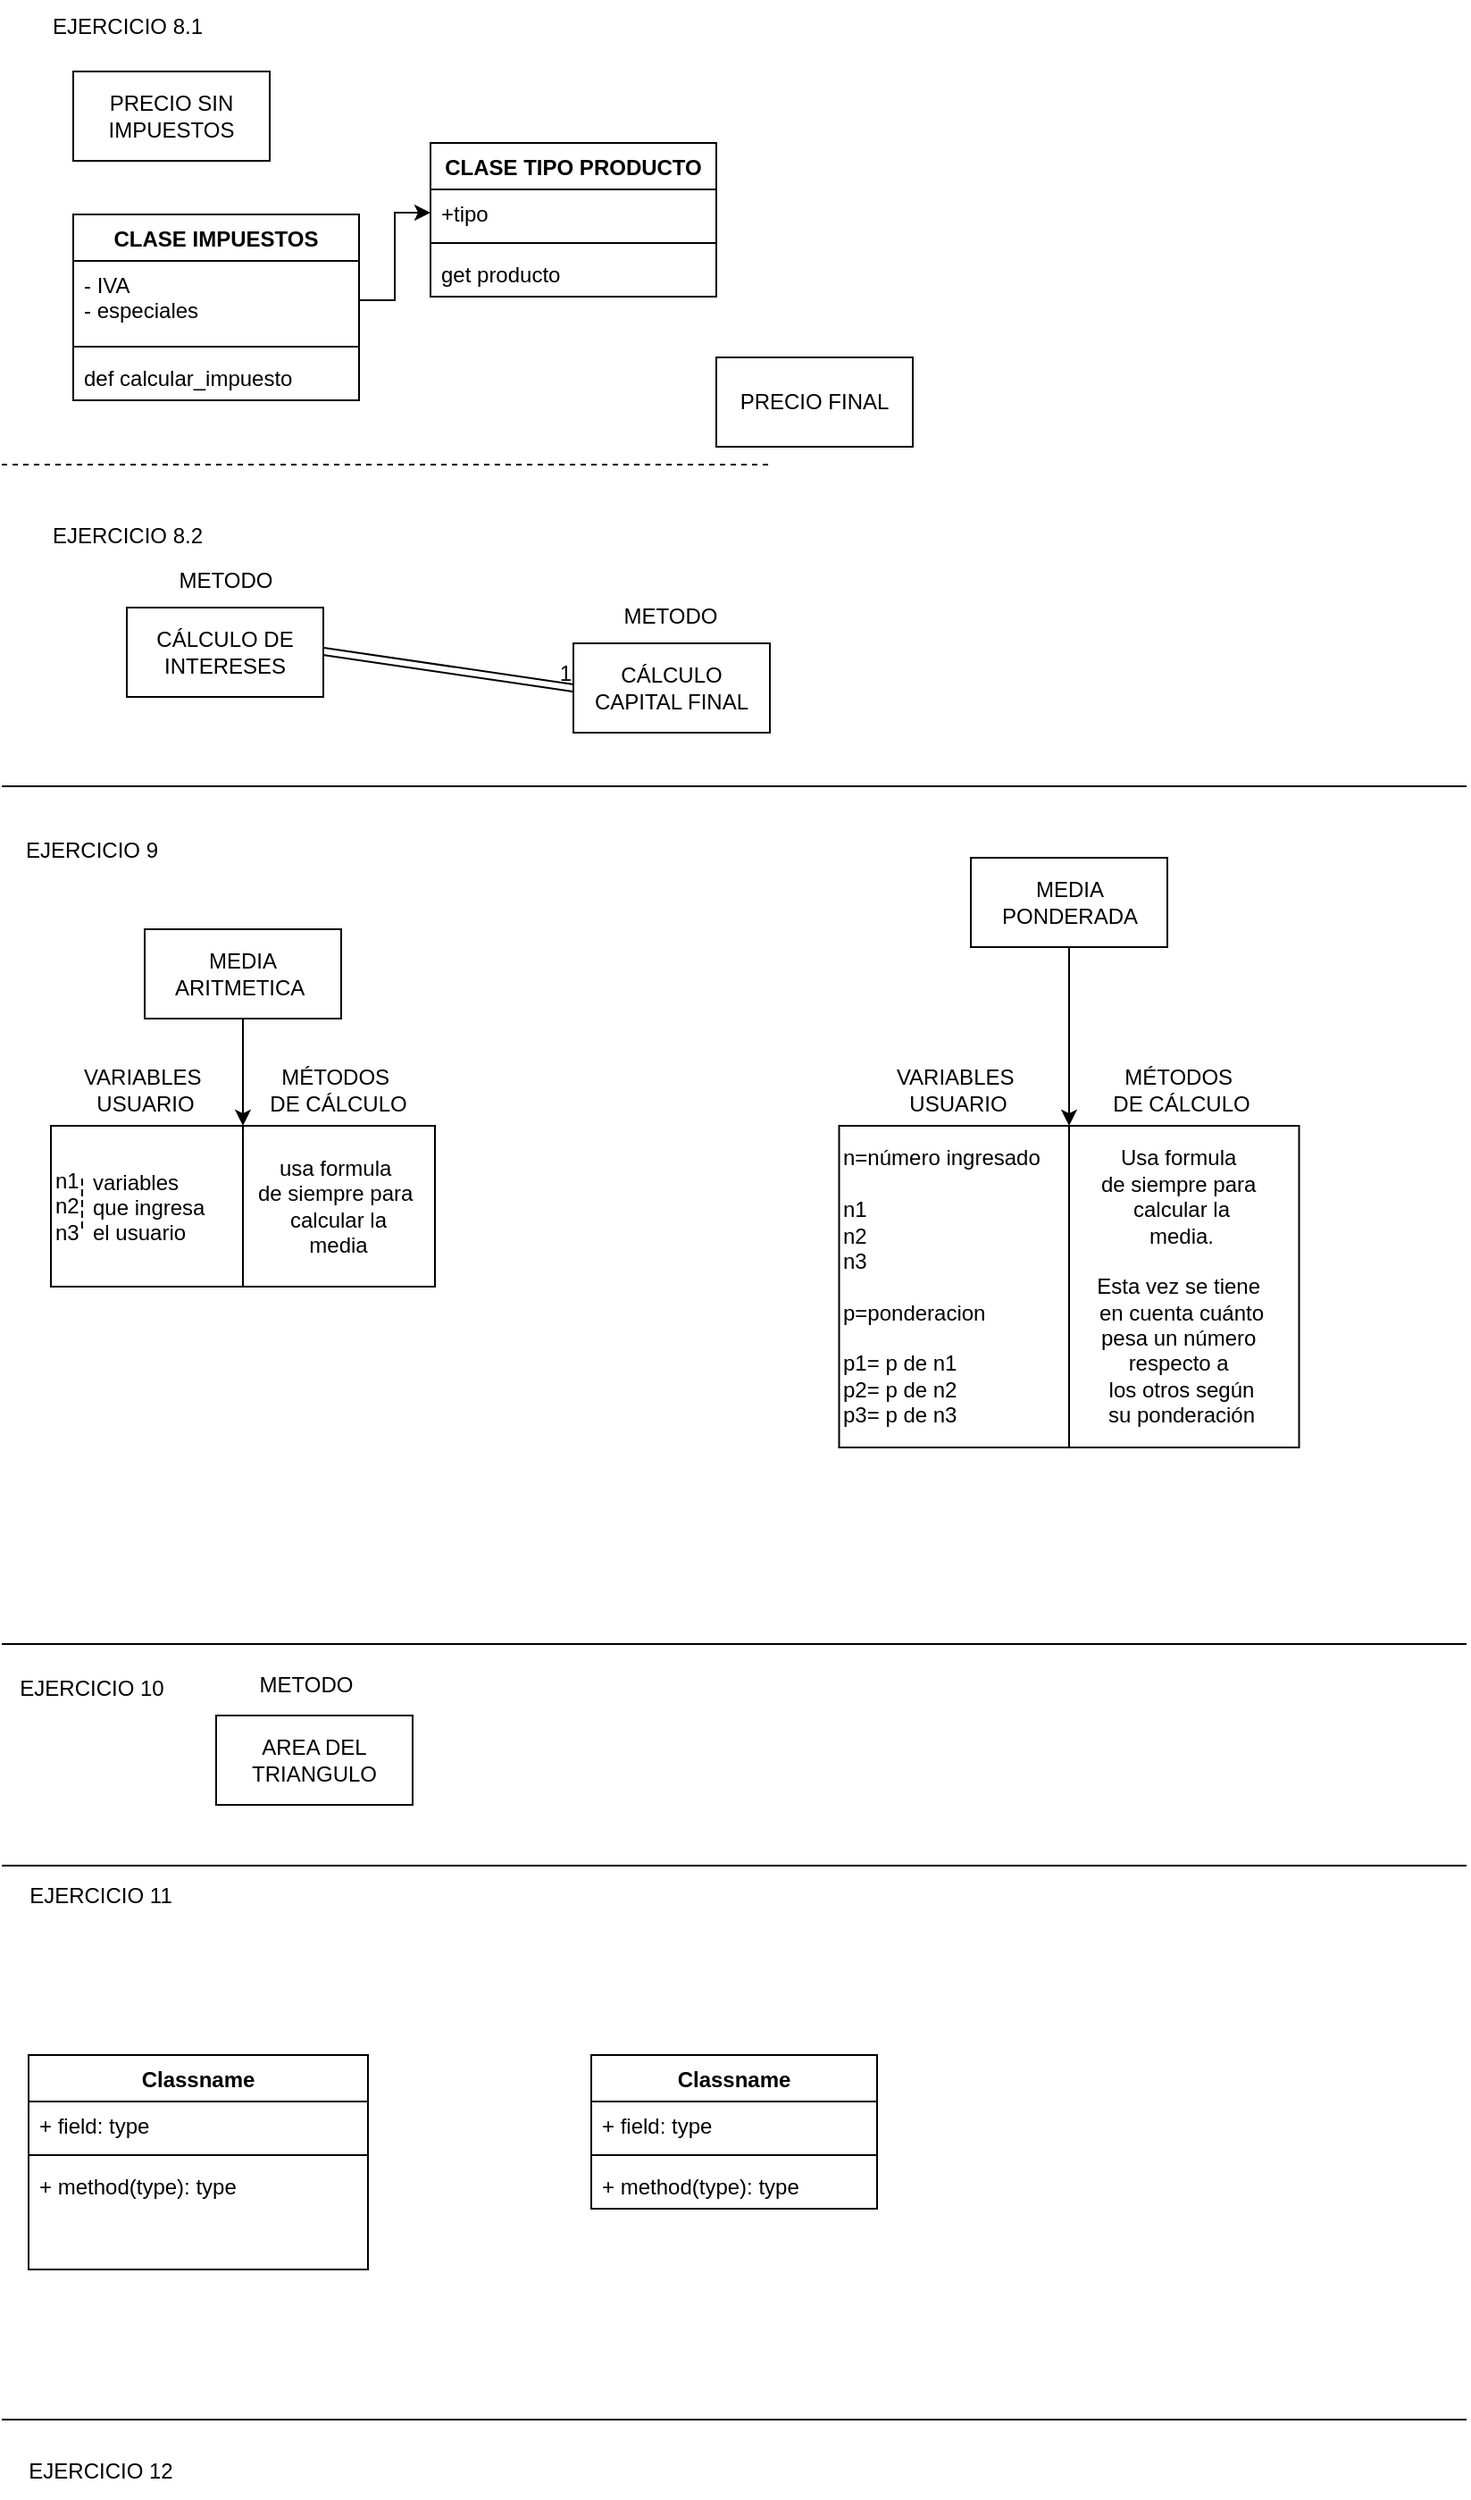 <mxfile version="24.0.7" type="device">
  <diagram name="Page-1" id="IvCbdYBVjy_68x4_csXh">
    <mxGraphModel dx="880" dy="468" grid="1" gridSize="10" guides="1" tooltips="1" connect="1" arrows="1" fold="1" page="1" pageScale="1" pageWidth="827" pageHeight="1169" math="0" shadow="0">
      <root>
        <mxCell id="0" />
        <mxCell id="1" parent="0" />
        <mxCell id="2B7xs8__H_0pHOlZBQyN-1" value="PRECIO FINAL" style="html=1;whiteSpace=wrap;" vertex="1" parent="1">
          <mxGeometry x="400" y="200" width="110" height="50" as="geometry" />
        </mxCell>
        <mxCell id="2B7xs8__H_0pHOlZBQyN-2" value="EJERCICIO 8.1" style="text;html=1;align=center;verticalAlign=middle;resizable=0;points=[];autosize=1;strokeColor=none;fillColor=none;" vertex="1" parent="1">
          <mxGeometry x="15" width="110" height="30" as="geometry" />
        </mxCell>
        <mxCell id="2B7xs8__H_0pHOlZBQyN-3" value="PRECIO SIN IMPUESTOS" style="html=1;whiteSpace=wrap;" vertex="1" parent="1">
          <mxGeometry x="40" y="40" width="110" height="50" as="geometry" />
        </mxCell>
        <mxCell id="2B7xs8__H_0pHOlZBQyN-4" value="CLASE IMPUESTOS" style="swimlane;fontStyle=1;align=center;verticalAlign=top;childLayout=stackLayout;horizontal=1;startSize=26;horizontalStack=0;resizeParent=1;resizeParentMax=0;resizeLast=0;collapsible=1;marginBottom=0;whiteSpace=wrap;html=1;" vertex="1" parent="1">
          <mxGeometry x="40" y="120" width="160" height="104" as="geometry" />
        </mxCell>
        <mxCell id="2B7xs8__H_0pHOlZBQyN-5" value="- IVA&lt;div&gt;- especiales&lt;/div&gt;" style="text;strokeColor=none;fillColor=none;align=left;verticalAlign=top;spacingLeft=4;spacingRight=4;overflow=hidden;rotatable=0;points=[[0,0.5],[1,0.5]];portConstraint=eastwest;whiteSpace=wrap;html=1;" vertex="1" parent="2B7xs8__H_0pHOlZBQyN-4">
          <mxGeometry y="26" width="160" height="44" as="geometry" />
        </mxCell>
        <mxCell id="2B7xs8__H_0pHOlZBQyN-6" value="" style="line;strokeWidth=1;fillColor=none;align=left;verticalAlign=middle;spacingTop=-1;spacingLeft=3;spacingRight=3;rotatable=0;labelPosition=right;points=[];portConstraint=eastwest;strokeColor=inherit;" vertex="1" parent="2B7xs8__H_0pHOlZBQyN-4">
          <mxGeometry y="70" width="160" height="8" as="geometry" />
        </mxCell>
        <mxCell id="2B7xs8__H_0pHOlZBQyN-7" value="def calcular_impuesto" style="text;strokeColor=none;fillColor=none;align=left;verticalAlign=top;spacingLeft=4;spacingRight=4;overflow=hidden;rotatable=0;points=[[0,0.5],[1,0.5]];portConstraint=eastwest;whiteSpace=wrap;html=1;" vertex="1" parent="2B7xs8__H_0pHOlZBQyN-4">
          <mxGeometry y="78" width="160" height="26" as="geometry" />
        </mxCell>
        <mxCell id="2B7xs8__H_0pHOlZBQyN-8" value="CLASE TIPO PRODUCTO" style="swimlane;fontStyle=1;align=center;verticalAlign=top;childLayout=stackLayout;horizontal=1;startSize=26;horizontalStack=0;resizeParent=1;resizeParentMax=0;resizeLast=0;collapsible=1;marginBottom=0;whiteSpace=wrap;html=1;" vertex="1" parent="1">
          <mxGeometry x="240" y="80" width="160" height="86" as="geometry" />
        </mxCell>
        <mxCell id="2B7xs8__H_0pHOlZBQyN-9" value="+tipo" style="text;strokeColor=none;fillColor=none;align=left;verticalAlign=top;spacingLeft=4;spacingRight=4;overflow=hidden;rotatable=0;points=[[0,0.5],[1,0.5]];portConstraint=eastwest;whiteSpace=wrap;html=1;" vertex="1" parent="2B7xs8__H_0pHOlZBQyN-8">
          <mxGeometry y="26" width="160" height="26" as="geometry" />
        </mxCell>
        <mxCell id="2B7xs8__H_0pHOlZBQyN-10" value="" style="line;strokeWidth=1;fillColor=none;align=left;verticalAlign=middle;spacingTop=-1;spacingLeft=3;spacingRight=3;rotatable=0;labelPosition=right;points=[];portConstraint=eastwest;strokeColor=inherit;" vertex="1" parent="2B7xs8__H_0pHOlZBQyN-8">
          <mxGeometry y="52" width="160" height="8" as="geometry" />
        </mxCell>
        <mxCell id="2B7xs8__H_0pHOlZBQyN-11" value="get producto" style="text;strokeColor=none;fillColor=none;align=left;verticalAlign=top;spacingLeft=4;spacingRight=4;overflow=hidden;rotatable=0;points=[[0,0.5],[1,0.5]];portConstraint=eastwest;whiteSpace=wrap;html=1;" vertex="1" parent="2B7xs8__H_0pHOlZBQyN-8">
          <mxGeometry y="60" width="160" height="26" as="geometry" />
        </mxCell>
        <mxCell id="2B7xs8__H_0pHOlZBQyN-12" style="edgeStyle=orthogonalEdgeStyle;rounded=0;orthogonalLoop=1;jettySize=auto;html=1;exitX=1;exitY=0.5;exitDx=0;exitDy=0;" edge="1" parent="1" source="2B7xs8__H_0pHOlZBQyN-5" target="2B7xs8__H_0pHOlZBQyN-9">
          <mxGeometry relative="1" as="geometry" />
        </mxCell>
        <mxCell id="2B7xs8__H_0pHOlZBQyN-13" value="EJERCICIO 8.2" style="text;html=1;align=center;verticalAlign=middle;resizable=0;points=[];autosize=1;strokeColor=none;fillColor=none;" vertex="1" parent="1">
          <mxGeometry x="15" y="285" width="110" height="30" as="geometry" />
        </mxCell>
        <mxCell id="2B7xs8__H_0pHOlZBQyN-14" value="CÁLCULO DE INTERESES" style="html=1;whiteSpace=wrap;" vertex="1" parent="1">
          <mxGeometry x="70" y="340" width="110" height="50" as="geometry" />
        </mxCell>
        <mxCell id="2B7xs8__H_0pHOlZBQyN-15" value="EJERCICIO 9&lt;div&gt;&lt;br&gt;&lt;/div&gt;" style="text;html=1;align=center;verticalAlign=middle;resizable=0;points=[];autosize=1;strokeColor=none;fillColor=none;" vertex="1" parent="1">
          <mxGeometry y="463" width="100" height="40" as="geometry" />
        </mxCell>
        <mxCell id="2B7xs8__H_0pHOlZBQyN-17" value="" style="endArrow=none;html=1;rounded=0;" edge="1" parent="1">
          <mxGeometry width="50" height="50" relative="1" as="geometry">
            <mxPoint y="440" as="sourcePoint" />
            <mxPoint x="820" y="440" as="targetPoint" />
          </mxGeometry>
        </mxCell>
        <mxCell id="2B7xs8__H_0pHOlZBQyN-18" value="" style="endArrow=none;dashed=1;html=1;rounded=0;" edge="1" parent="1">
          <mxGeometry width="50" height="50" relative="1" as="geometry">
            <mxPoint y="260" as="sourcePoint" />
            <mxPoint x="430" y="260" as="targetPoint" />
          </mxGeometry>
        </mxCell>
        <mxCell id="2B7xs8__H_0pHOlZBQyN-19" value="" style="endArrow=none;html=1;rounded=0;" edge="1" parent="1">
          <mxGeometry width="50" height="50" relative="1" as="geometry">
            <mxPoint y="920" as="sourcePoint" />
            <mxPoint x="820" y="920" as="targetPoint" />
          </mxGeometry>
        </mxCell>
        <mxCell id="2B7xs8__H_0pHOlZBQyN-20" value="EJERCICIO 10" style="text;html=1;align=center;verticalAlign=middle;resizable=0;points=[];autosize=1;strokeColor=none;fillColor=none;" vertex="1" parent="1">
          <mxGeometry y="930" width="100" height="30" as="geometry" />
        </mxCell>
        <mxCell id="2B7xs8__H_0pHOlZBQyN-21" value="CÁLCULO CAPITAL FINAL" style="html=1;whiteSpace=wrap;" vertex="1" parent="1">
          <mxGeometry x="320" y="360" width="110" height="50" as="geometry" />
        </mxCell>
        <mxCell id="2B7xs8__H_0pHOlZBQyN-28" style="edgeStyle=orthogonalEdgeStyle;rounded=0;orthogonalLoop=1;jettySize=auto;html=1;exitX=0.5;exitY=1;exitDx=0;exitDy=0;entryX=0.5;entryY=0;entryDx=0;entryDy=0;" edge="1" parent="1" source="2B7xs8__H_0pHOlZBQyN-22" target="2B7xs8__H_0pHOlZBQyN-24">
          <mxGeometry relative="1" as="geometry" />
        </mxCell>
        <mxCell id="2B7xs8__H_0pHOlZBQyN-22" value="MEDIA ARITMETICA&amp;nbsp;" style="html=1;whiteSpace=wrap;" vertex="1" parent="1">
          <mxGeometry x="80" y="520" width="110" height="50" as="geometry" />
        </mxCell>
        <mxCell id="2B7xs8__H_0pHOlZBQyN-29" style="edgeStyle=orthogonalEdgeStyle;rounded=0;orthogonalLoop=1;jettySize=auto;html=1;exitX=0.5;exitY=1;exitDx=0;exitDy=0;entryX=0.5;entryY=0;entryDx=0;entryDy=0;" edge="1" parent="1" source="2B7xs8__H_0pHOlZBQyN-23" target="2B7xs8__H_0pHOlZBQyN-34">
          <mxGeometry relative="1" as="geometry">
            <mxPoint x="560" y="600" as="targetPoint" />
          </mxGeometry>
        </mxCell>
        <mxCell id="2B7xs8__H_0pHOlZBQyN-23" value="MEDIA PONDERADA" style="html=1;whiteSpace=wrap;" vertex="1" parent="1">
          <mxGeometry x="542.5" y="480" width="110" height="50" as="geometry" />
        </mxCell>
        <mxCell id="2B7xs8__H_0pHOlZBQyN-24" value="n1&lt;div&gt;n2&lt;/div&gt;&lt;div&gt;n3&lt;/div&gt;" style="html=1;dropTarget=0;whiteSpace=wrap;align=left;" vertex="1" parent="1">
          <mxGeometry x="27.5" y="630" width="215" height="90" as="geometry" />
        </mxCell>
        <mxCell id="2B7xs8__H_0pHOlZBQyN-30" value="variables&#xa;que ingresa&#xa;el usuario" style="shape=partialRectangle;fillColor=none;align=left;verticalAlign=middle;strokeColor=none;spacingLeft=34;rotatable=0;points=[[0,0.5],[1,0.5]];portConstraint=eastwest;dropTarget=0;" vertex="1" parent="1">
          <mxGeometry x="15" y="660" width="90" height="30" as="geometry" />
        </mxCell>
        <mxCell id="2B7xs8__H_0pHOlZBQyN-31" value="" style="shape=partialRectangle;top=0;left=0;bottom=0;fillColor=none;stokeWidth=1;dashed=1;align=left;verticalAlign=middle;spacingLeft=4;spacingRight=4;overflow=hidden;rotatable=0;points=[];portConstraint=eastwest;part=1;" vertex="1" connectable="0" parent="2B7xs8__H_0pHOlZBQyN-30">
          <mxGeometry width="30" height="30" as="geometry" />
        </mxCell>
        <mxCell id="2B7xs8__H_0pHOlZBQyN-32" value="" style="endArrow=none;html=1;rounded=0;exitX=0.5;exitY=0;exitDx=0;exitDy=0;entryX=0.5;entryY=1;entryDx=0;entryDy=0;" edge="1" parent="1" source="2B7xs8__H_0pHOlZBQyN-24" target="2B7xs8__H_0pHOlZBQyN-24">
          <mxGeometry relative="1" as="geometry">
            <mxPoint x="330" y="670" as="sourcePoint" />
            <mxPoint x="490" y="670" as="targetPoint" />
          </mxGeometry>
        </mxCell>
        <mxCell id="2B7xs8__H_0pHOlZBQyN-33" value="usa formula&amp;nbsp;&lt;div&gt;de siempre para&amp;nbsp;&lt;/div&gt;&lt;div&gt;calcular la&lt;/div&gt;&lt;div&gt;media&lt;/div&gt;" style="text;html=1;align=center;verticalAlign=middle;resizable=0;points=[];autosize=1;strokeColor=none;fillColor=none;" vertex="1" parent="1">
          <mxGeometry x="132.5" y="640" width="110" height="70" as="geometry" />
        </mxCell>
        <mxCell id="2B7xs8__H_0pHOlZBQyN-34" value="&lt;div&gt;n=número ingresado&lt;/div&gt;&lt;div&gt;&lt;br&gt;&lt;/div&gt;n1&lt;div&gt;n2&lt;/div&gt;&lt;div&gt;n3&lt;/div&gt;&lt;div&gt;&lt;br&gt;&lt;/div&gt;&lt;div&gt;p=ponderacion&amp;nbsp;&lt;/div&gt;&lt;div&gt;&lt;br&gt;&lt;/div&gt;&lt;div&gt;p1= p de n1&lt;/div&gt;&lt;div&gt;p2= p de n2&lt;/div&gt;&lt;div&gt;p3= p de n3&lt;/div&gt;" style="html=1;dropTarget=0;whiteSpace=wrap;align=left;" vertex="1" parent="1">
          <mxGeometry x="468.75" y="630" width="257.5" height="180" as="geometry" />
        </mxCell>
        <mxCell id="2B7xs8__H_0pHOlZBQyN-35" value="" style="endArrow=none;html=1;rounded=0;exitX=0.5;exitY=0;exitDx=0;exitDy=0;entryX=0.5;entryY=1;entryDx=0;entryDy=0;" edge="1" source="2B7xs8__H_0pHOlZBQyN-34" target="2B7xs8__H_0pHOlZBQyN-34" parent="1">
          <mxGeometry relative="1" as="geometry">
            <mxPoint x="570" y="660" as="sourcePoint" />
            <mxPoint x="730" y="660" as="targetPoint" />
          </mxGeometry>
        </mxCell>
        <mxCell id="2B7xs8__H_0pHOlZBQyN-36" value="Usa formula&amp;nbsp;&lt;div&gt;de siempre para&amp;nbsp;&lt;/div&gt;&lt;div&gt;calcular la&lt;/div&gt;&lt;div&gt;media.&lt;/div&gt;&lt;div&gt;&lt;br&gt;&lt;/div&gt;&lt;div&gt;Esta vez se tiene&amp;nbsp;&lt;/div&gt;&lt;div&gt;en cuenta cuánto&lt;/div&gt;&lt;div&gt;pesa un número&amp;nbsp;&lt;/div&gt;&lt;div&gt;respecto a&amp;nbsp;&lt;/div&gt;&lt;div&gt;los otros según&lt;/div&gt;&lt;div&gt;su ponderación&lt;/div&gt;" style="text;html=1;align=center;verticalAlign=middle;resizable=0;points=[];autosize=1;strokeColor=none;fillColor=none;" vertex="1" parent="1">
          <mxGeometry x="600" y="635" width="120" height="170" as="geometry" />
        </mxCell>
        <mxCell id="2B7xs8__H_0pHOlZBQyN-41" value="AREA DEL TRIANGULO" style="html=1;whiteSpace=wrap;" vertex="1" parent="1">
          <mxGeometry x="120" y="960" width="110" height="50" as="geometry" />
        </mxCell>
        <mxCell id="2B7xs8__H_0pHOlZBQyN-42" value="VARIABLES&amp;nbsp;&lt;div&gt;USUARIO&lt;/div&gt;" style="text;html=1;align=center;verticalAlign=middle;resizable=0;points=[];autosize=1;strokeColor=none;fillColor=none;" vertex="1" parent="1">
          <mxGeometry x="490" y="590" width="90" height="40" as="geometry" />
        </mxCell>
        <mxCell id="2B7xs8__H_0pHOlZBQyN-43" value="MÉTODOS&amp;nbsp;&lt;div&gt;DE CÁLCULO&lt;/div&gt;" style="text;html=1;align=center;verticalAlign=middle;resizable=0;points=[];autosize=1;strokeColor=none;fillColor=none;" vertex="1" parent="1">
          <mxGeometry x="610" y="590" width="100" height="40" as="geometry" />
        </mxCell>
        <mxCell id="2B7xs8__H_0pHOlZBQyN-44" value="VARIABLES&amp;nbsp;&lt;div&gt;USUARIO&lt;/div&gt;" style="text;html=1;align=center;verticalAlign=middle;resizable=0;points=[];autosize=1;strokeColor=none;fillColor=none;" vertex="1" parent="1">
          <mxGeometry x="35" y="590" width="90" height="40" as="geometry" />
        </mxCell>
        <mxCell id="2B7xs8__H_0pHOlZBQyN-45" value="MÉTODOS&amp;nbsp;&lt;div&gt;DE CÁLCULO&lt;/div&gt;" style="text;html=1;align=center;verticalAlign=middle;resizable=0;points=[];autosize=1;strokeColor=none;fillColor=none;" vertex="1" parent="1">
          <mxGeometry x="137.5" y="590" width="100" height="40" as="geometry" />
        </mxCell>
        <mxCell id="2B7xs8__H_0pHOlZBQyN-46" value="" style="line;strokeWidth=1;fillColor=none;align=left;verticalAlign=middle;spacingTop=-1;spacingLeft=3;spacingRight=3;rotatable=0;labelPosition=right;points=[];portConstraint=eastwest;strokeColor=inherit;" vertex="1" parent="1">
          <mxGeometry y="1040" width="820" height="8" as="geometry" />
        </mxCell>
        <mxCell id="2B7xs8__H_0pHOlZBQyN-47" value="EJERCICIO 11&lt;div&gt;&lt;br&gt;&lt;/div&gt;" style="text;html=1;align=center;verticalAlign=middle;resizable=0;points=[];autosize=1;strokeColor=none;fillColor=none;" vertex="1" parent="1">
          <mxGeometry x="5" y="1048" width="100" height="40" as="geometry" />
        </mxCell>
        <mxCell id="2B7xs8__H_0pHOlZBQyN-48" value="METODO" style="text;html=1;align=center;verticalAlign=middle;resizable=0;points=[];autosize=1;strokeColor=none;fillColor=none;" vertex="1" parent="1">
          <mxGeometry x="130" y="928" width="80" height="30" as="geometry" />
        </mxCell>
        <mxCell id="2B7xs8__H_0pHOlZBQyN-49" value="METODO" style="text;html=1;align=center;verticalAlign=middle;resizable=0;points=[];autosize=1;strokeColor=none;fillColor=none;" vertex="1" parent="1">
          <mxGeometry x="85" y="310" width="80" height="30" as="geometry" />
        </mxCell>
        <mxCell id="2B7xs8__H_0pHOlZBQyN-50" value="METODO" style="text;html=1;align=center;verticalAlign=middle;resizable=0;points=[];autosize=1;strokeColor=none;fillColor=none;" vertex="1" parent="1">
          <mxGeometry x="334" y="330" width="80" height="30" as="geometry" />
        </mxCell>
        <mxCell id="2B7xs8__H_0pHOlZBQyN-51" value="" style="shape=link;html=1;rounded=0;entryX=0;entryY=0.5;entryDx=0;entryDy=0;" edge="1" parent="1" target="2B7xs8__H_0pHOlZBQyN-21">
          <mxGeometry relative="1" as="geometry">
            <mxPoint x="180" y="364.5" as="sourcePoint" />
            <mxPoint x="340" y="364.5" as="targetPoint" />
          </mxGeometry>
        </mxCell>
        <mxCell id="2B7xs8__H_0pHOlZBQyN-52" value="1" style="resizable=0;html=1;whiteSpace=wrap;align=right;verticalAlign=bottom;" connectable="0" vertex="1" parent="2B7xs8__H_0pHOlZBQyN-51">
          <mxGeometry x="1" relative="1" as="geometry" />
        </mxCell>
        <mxCell id="2B7xs8__H_0pHOlZBQyN-53" value="Classname" style="swimlane;fontStyle=1;align=center;verticalAlign=top;childLayout=stackLayout;horizontal=1;startSize=26;horizontalStack=0;resizeParent=1;resizeParentMax=0;resizeLast=0;collapsible=1;marginBottom=0;whiteSpace=wrap;html=1;" vertex="1" parent="1">
          <mxGeometry x="15" y="1150" width="190" height="120" as="geometry" />
        </mxCell>
        <mxCell id="2B7xs8__H_0pHOlZBQyN-54" value="+ field: type" style="text;strokeColor=none;fillColor=none;align=left;verticalAlign=top;spacingLeft=4;spacingRight=4;overflow=hidden;rotatable=0;points=[[0,0.5],[1,0.5]];portConstraint=eastwest;whiteSpace=wrap;html=1;" vertex="1" parent="2B7xs8__H_0pHOlZBQyN-53">
          <mxGeometry y="26" width="190" height="26" as="geometry" />
        </mxCell>
        <mxCell id="2B7xs8__H_0pHOlZBQyN-55" value="" style="line;strokeWidth=1;fillColor=none;align=left;verticalAlign=middle;spacingTop=-1;spacingLeft=3;spacingRight=3;rotatable=0;labelPosition=right;points=[];portConstraint=eastwest;strokeColor=inherit;" vertex="1" parent="2B7xs8__H_0pHOlZBQyN-53">
          <mxGeometry y="52" width="190" height="8" as="geometry" />
        </mxCell>
        <mxCell id="2B7xs8__H_0pHOlZBQyN-56" value="+ method(type): type" style="text;strokeColor=none;fillColor=none;align=left;verticalAlign=top;spacingLeft=4;spacingRight=4;overflow=hidden;rotatable=0;points=[[0,0.5],[1,0.5]];portConstraint=eastwest;whiteSpace=wrap;html=1;" vertex="1" parent="2B7xs8__H_0pHOlZBQyN-53">
          <mxGeometry y="60" width="190" height="60" as="geometry" />
        </mxCell>
        <mxCell id="2B7xs8__H_0pHOlZBQyN-57" value="Classname" style="swimlane;fontStyle=1;align=center;verticalAlign=top;childLayout=stackLayout;horizontal=1;startSize=26;horizontalStack=0;resizeParent=1;resizeParentMax=0;resizeLast=0;collapsible=1;marginBottom=0;whiteSpace=wrap;html=1;" vertex="1" parent="1">
          <mxGeometry x="330" y="1150" width="160" height="86" as="geometry" />
        </mxCell>
        <mxCell id="2B7xs8__H_0pHOlZBQyN-58" value="+ field: type" style="text;strokeColor=none;fillColor=none;align=left;verticalAlign=top;spacingLeft=4;spacingRight=4;overflow=hidden;rotatable=0;points=[[0,0.5],[1,0.5]];portConstraint=eastwest;whiteSpace=wrap;html=1;" vertex="1" parent="2B7xs8__H_0pHOlZBQyN-57">
          <mxGeometry y="26" width="160" height="26" as="geometry" />
        </mxCell>
        <mxCell id="2B7xs8__H_0pHOlZBQyN-59" value="" style="line;strokeWidth=1;fillColor=none;align=left;verticalAlign=middle;spacingTop=-1;spacingLeft=3;spacingRight=3;rotatable=0;labelPosition=right;points=[];portConstraint=eastwest;strokeColor=inherit;" vertex="1" parent="2B7xs8__H_0pHOlZBQyN-57">
          <mxGeometry y="52" width="160" height="8" as="geometry" />
        </mxCell>
        <mxCell id="2B7xs8__H_0pHOlZBQyN-60" value="+ method(type): type" style="text;strokeColor=none;fillColor=none;align=left;verticalAlign=top;spacingLeft=4;spacingRight=4;overflow=hidden;rotatable=0;points=[[0,0.5],[1,0.5]];portConstraint=eastwest;whiteSpace=wrap;html=1;" vertex="1" parent="2B7xs8__H_0pHOlZBQyN-57">
          <mxGeometry y="60" width="160" height="26" as="geometry" />
        </mxCell>
        <mxCell id="2B7xs8__H_0pHOlZBQyN-62" value="" style="line;strokeWidth=1;fillColor=none;align=left;verticalAlign=middle;spacingTop=-1;spacingLeft=3;spacingRight=3;rotatable=0;labelPosition=right;points=[];portConstraint=eastwest;strokeColor=inherit;" vertex="1" parent="1">
          <mxGeometry y="1350" width="820" height="8" as="geometry" />
        </mxCell>
        <mxCell id="2B7xs8__H_0pHOlZBQyN-63" value="EJERCICIO 12" style="text;html=1;align=center;verticalAlign=middle;resizable=0;points=[];autosize=1;strokeColor=none;fillColor=none;" vertex="1" parent="1">
          <mxGeometry x="5" y="1368" width="100" height="30" as="geometry" />
        </mxCell>
      </root>
    </mxGraphModel>
  </diagram>
</mxfile>
